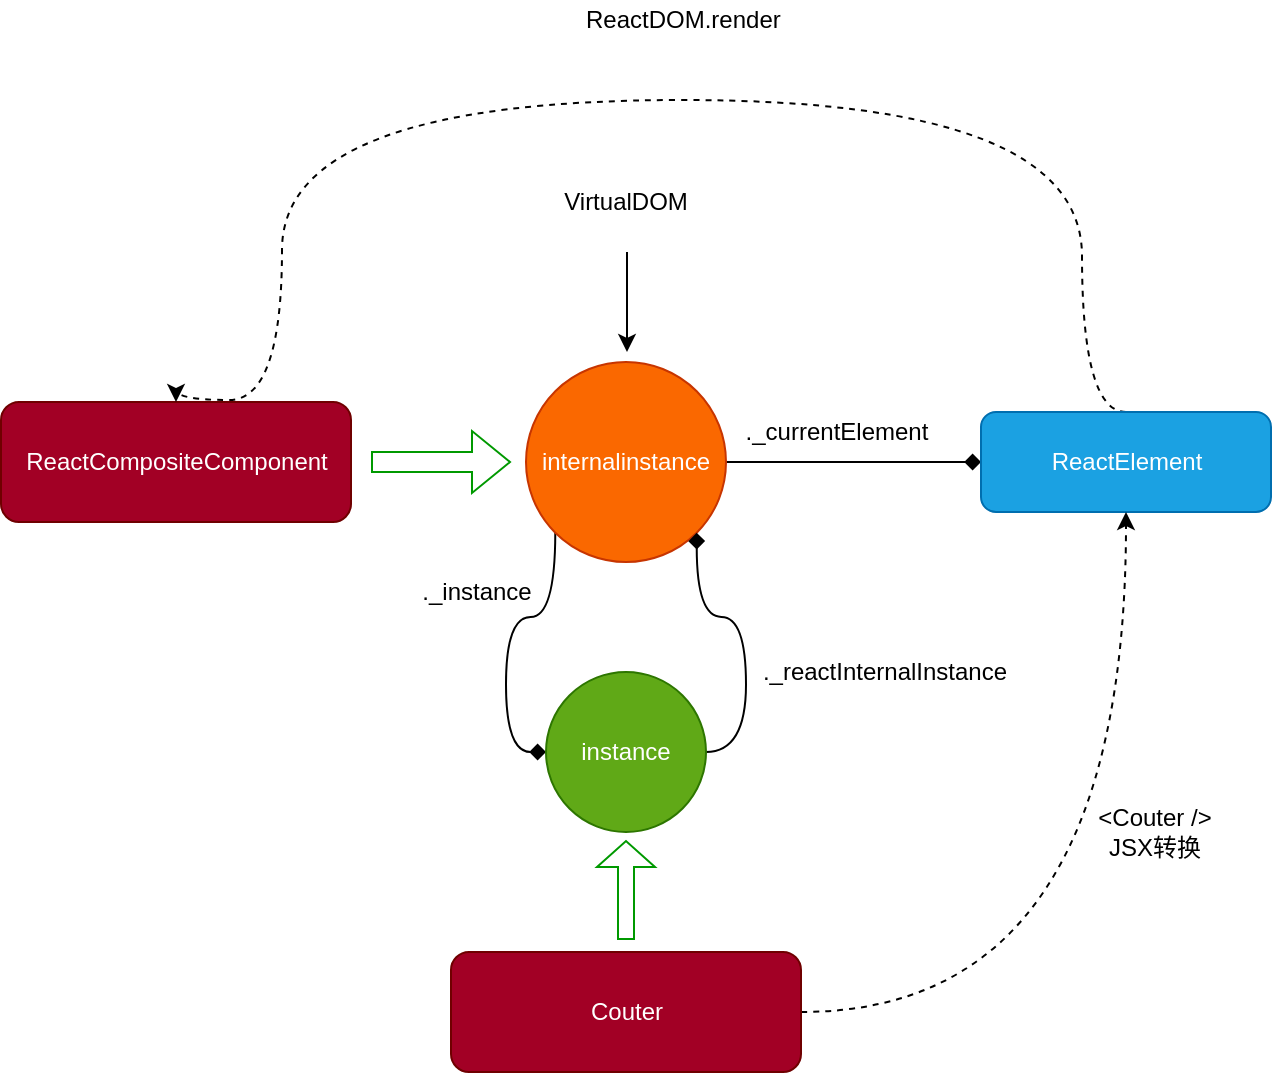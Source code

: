 <mxfile version="10.4.7" type="github"><diagram id="R2YBieBpfGpGs1UPExmG" name="Page-1"><mxGraphModel dx="1080" dy="636" grid="1" gridSize="10" guides="1" tooltips="1" connect="1" arrows="1" fold="1" page="1" pageScale="1" pageWidth="826" pageHeight="1169" math="0" shadow="0"><root><mxCell id="0"/><mxCell id="1" parent="0"/><mxCell id="jz5WLqfsZ4inyPdL-JlC-53" style="edgeStyle=none;rounded=0;orthogonalLoop=1;jettySize=auto;html=1;exitX=1;exitY=0.5;exitDx=0;exitDy=0;entryX=0;entryY=0.5;entryDx=0;entryDy=0;strokeColor=#000000;endArrow=diamond;endFill=1;" edge="1" parent="1" source="jz5WLqfsZ4inyPdL-JlC-41" target="jz5WLqfsZ4inyPdL-JlC-47"><mxGeometry relative="1" as="geometry"/></mxCell><mxCell id="jz5WLqfsZ4inyPdL-JlC-79" style="edgeStyle=orthogonalEdgeStyle;curved=1;rounded=0;orthogonalLoop=1;jettySize=auto;html=1;exitX=0;exitY=1;exitDx=0;exitDy=0;entryX=0;entryY=0.5;entryDx=0;entryDy=0;endArrow=diamond;endFill=1;strokeColor=#000000;" edge="1" parent="1" source="jz5WLqfsZ4inyPdL-JlC-41" target="jz5WLqfsZ4inyPdL-JlC-49"><mxGeometry relative="1" as="geometry"/></mxCell><mxCell id="jz5WLqfsZ4inyPdL-JlC-41" value="internalinstance" style="ellipse;whiteSpace=wrap;html=1;aspect=fixed;fillColor=#fa6800;strokeColor=#C73500;fontColor=#ffffff;" vertex="1" parent="1"><mxGeometry x="353" y="241" width="100" height="100" as="geometry"/></mxCell><mxCell id="jz5WLqfsZ4inyPdL-JlC-52" value="" style="edgeStyle=orthogonalEdgeStyle;shape=flexArrow;curved=1;rounded=0;orthogonalLoop=1;jettySize=auto;html=1;strokeColor=#009900;" edge="1" parent="1"><mxGeometry relative="1" as="geometry"><mxPoint x="275.5" y="291" as="sourcePoint"/><mxPoint x="345.5" y="291" as="targetPoint"/></mxGeometry></mxCell><mxCell id="jz5WLqfsZ4inyPdL-JlC-46" value="&lt;span&gt;ReactCompositeComponent&lt;/span&gt;" style="rounded=1;whiteSpace=wrap;html=1;fillColor=#a20025;strokeColor=#6F0000;fontColor=#ffffff;" vertex="1" parent="1"><mxGeometry x="90.5" y="261" width="175" height="60" as="geometry"/></mxCell><mxCell id="jz5WLqfsZ4inyPdL-JlC-67" style="edgeStyle=orthogonalEdgeStyle;curved=1;rounded=0;orthogonalLoop=1;jettySize=auto;html=1;exitX=0.5;exitY=0;exitDx=0;exitDy=0;entryX=0.5;entryY=0;entryDx=0;entryDy=0;dashed=1;strokeColor=#000000;" edge="1" parent="1" source="jz5WLqfsZ4inyPdL-JlC-47" target="jz5WLqfsZ4inyPdL-JlC-46"><mxGeometry relative="1" as="geometry"><Array as="points"><mxPoint x="631" y="266"/><mxPoint x="631" y="110"/><mxPoint x="231" y="110"/><mxPoint x="231" y="260"/></Array></mxGeometry></mxCell><mxCell id="jz5WLqfsZ4inyPdL-JlC-47" value="&lt;span&gt;ReactElement&lt;/span&gt;" style="rounded=1;whiteSpace=wrap;html=1;fillColor=#1ba1e2;strokeColor=#006EAF;fontColor=#ffffff;" vertex="1" parent="1"><mxGeometry x="580.5" y="266" width="145" height="50" as="geometry"/></mxCell><mxCell id="jz5WLqfsZ4inyPdL-JlC-50" value="" style="edgeStyle=orthogonalEdgeStyle;shape=flexArrow;curved=1;rounded=0;orthogonalLoop=1;jettySize=auto;html=1;strokeColor=#009900;width=8;endSize=4;" edge="1" parent="1"><mxGeometry relative="1" as="geometry"><mxPoint x="403" y="530" as="sourcePoint"/><mxPoint x="403" y="480" as="targetPoint"/></mxGeometry></mxCell><mxCell id="jz5WLqfsZ4inyPdL-JlC-65" style="edgeStyle=orthogonalEdgeStyle;curved=1;rounded=0;orthogonalLoop=1;jettySize=auto;html=1;exitX=1;exitY=0.5;exitDx=0;exitDy=0;entryX=0.5;entryY=1;entryDx=0;entryDy=0;strokeColor=#000000;dashed=1;" edge="1" parent="1" source="jz5WLqfsZ4inyPdL-JlC-48" target="jz5WLqfsZ4inyPdL-JlC-47"><mxGeometry relative="1" as="geometry"/></mxCell><mxCell id="jz5WLqfsZ4inyPdL-JlC-48" value="&lt;span&gt;Couter&lt;/span&gt;" style="rounded=1;whiteSpace=wrap;html=1;fillColor=#a20025;strokeColor=#6F0000;fontColor=#ffffff;" vertex="1" parent="1"><mxGeometry x="315.5" y="536" width="175" height="60" as="geometry"/></mxCell><mxCell id="jz5WLqfsZ4inyPdL-JlC-77" style="edgeStyle=orthogonalEdgeStyle;rounded=0;orthogonalLoop=1;jettySize=auto;html=1;exitX=1;exitY=0.5;exitDx=0;exitDy=0;entryX=1;entryY=1;entryDx=0;entryDy=0;endArrow=diamond;endFill=1;strokeColor=#000000;curved=1;" edge="1" parent="1" source="jz5WLqfsZ4inyPdL-JlC-49" target="jz5WLqfsZ4inyPdL-JlC-41"><mxGeometry relative="1" as="geometry"/></mxCell><mxCell id="jz5WLqfsZ4inyPdL-JlC-49" value="instance" style="ellipse;whiteSpace=wrap;html=1;aspect=fixed;fillColor=#60a917;strokeColor=#2D7600;fontColor=#ffffff;" vertex="1" parent="1"><mxGeometry x="363" y="396" width="80" height="80" as="geometry"/></mxCell><mxCell id="jz5WLqfsZ4inyPdL-JlC-54" value="&lt;div&gt;._currentElement&lt;/div&gt;" style="text;html=1;strokeColor=none;fillColor=none;align=center;verticalAlign=middle;whiteSpace=wrap;rounded=0;" vertex="1" parent="1"><mxGeometry x="456.5" y="266" width="103" height="20" as="geometry"/></mxCell><mxCell id="jz5WLqfsZ4inyPdL-JlC-56" value="&lt;div&gt;._instance&lt;/div&gt;" style="text;html=1;strokeColor=none;fillColor=none;align=center;verticalAlign=middle;whiteSpace=wrap;rounded=0;" vertex="1" parent="1"><mxGeometry x="295.5" y="346" width="65" height="20" as="geometry"/></mxCell><mxCell id="jz5WLqfsZ4inyPdL-JlC-59" value="&lt;div&gt;._reactInternalInstance&lt;/div&gt;" style="text;html=1;strokeColor=none;fillColor=none;align=center;verticalAlign=middle;whiteSpace=wrap;rounded=0;" vertex="1" parent="1"><mxGeometry x="465.5" y="386" width="133" height="20" as="geometry"/></mxCell><mxCell id="jz5WLqfsZ4inyPdL-JlC-66" value="&amp;lt;Couter /&amp;gt;&lt;br&gt;JSX转换" style="text;html=1;strokeColor=none;fillColor=none;align=center;verticalAlign=middle;whiteSpace=wrap;rounded=0;" vertex="1" parent="1"><mxGeometry x="635.5" y="456" width="63" height="40" as="geometry"/></mxCell><mxCell id="jz5WLqfsZ4inyPdL-JlC-69" value="ReactDOM.render" style="text;html=1;resizable=0;points=[];autosize=1;align=left;verticalAlign=top;spacingTop=-4;" vertex="1" parent="1"><mxGeometry x="380.5" y="60" width="110" height="20" as="geometry"/></mxCell><mxCell id="jz5WLqfsZ4inyPdL-JlC-82" style="edgeStyle=none;rounded=0;orthogonalLoop=1;jettySize=auto;html=1;endArrow=classic;endFill=1;strokeColor=#000000;" edge="1" parent="1"><mxGeometry relative="1" as="geometry"><mxPoint x="403.5" y="186" as="sourcePoint"/><mxPoint x="403.5" y="236" as="targetPoint"/></mxGeometry></mxCell><mxCell id="jz5WLqfsZ4inyPdL-JlC-84" value="VirtualDOM&lt;br&gt;" style="text;html=1;strokeColor=none;fillColor=none;align=center;verticalAlign=middle;whiteSpace=wrap;rounded=0;" vertex="1" parent="1"><mxGeometry x="383" y="150.5" width="40" height="20" as="geometry"/></mxCell></root></mxGraphModel></diagram></mxfile>